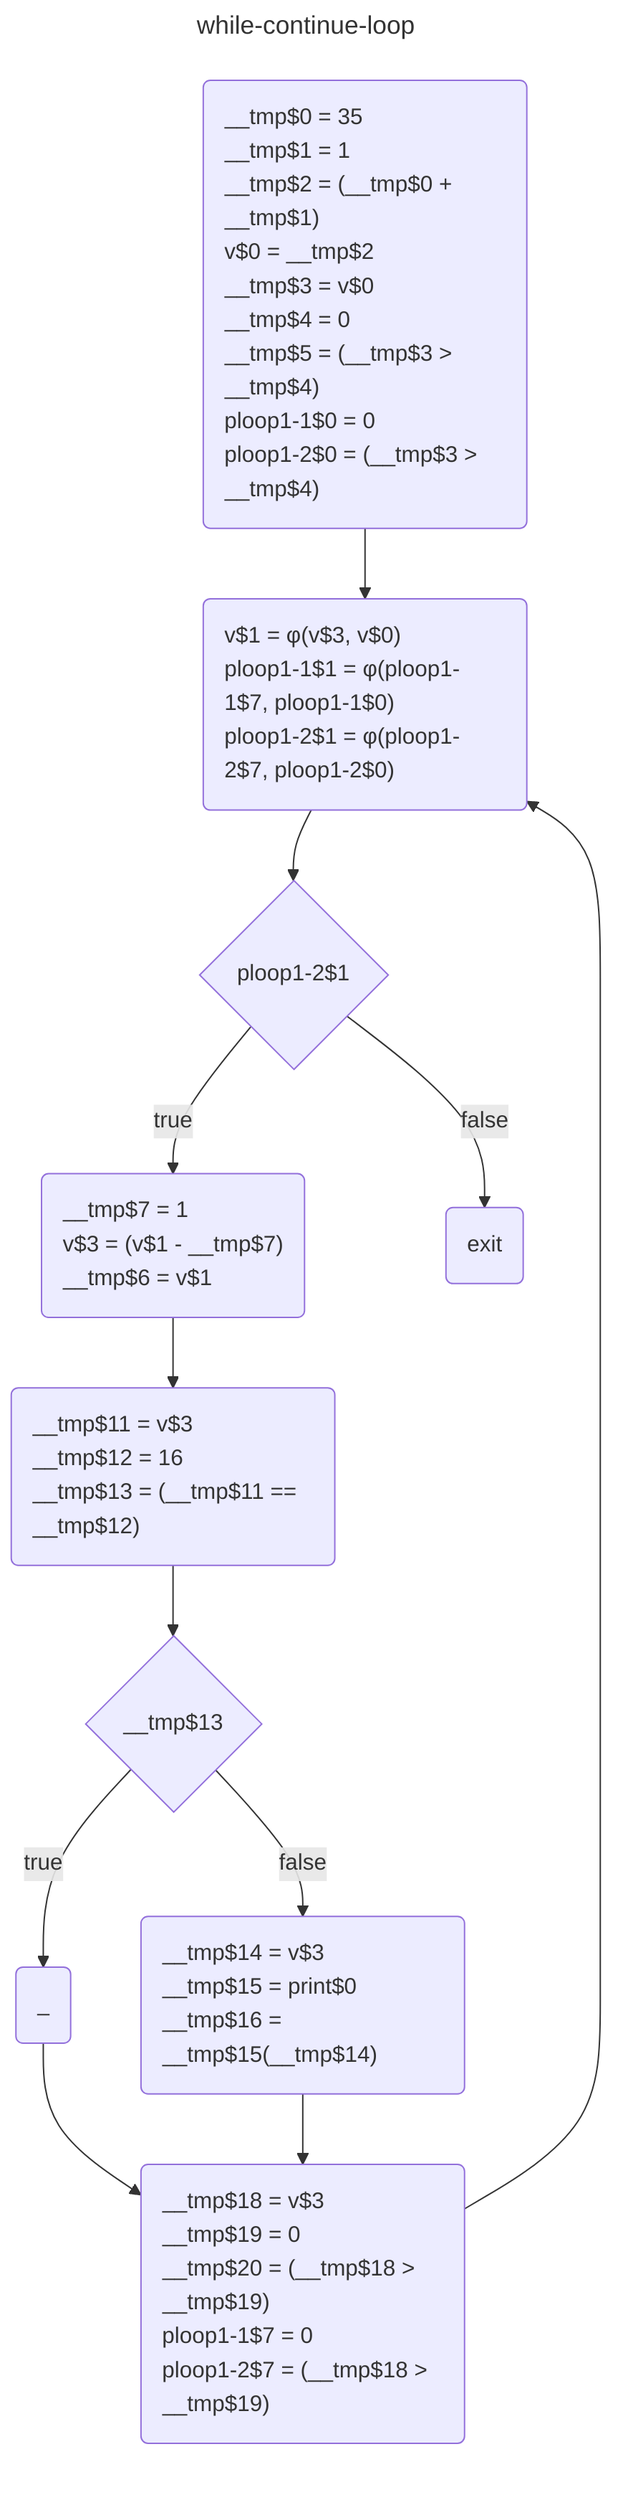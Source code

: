 ---
title: while-continue-loop
---
flowchart TD
	while_start$21("v$1 = φ(v$3, v$0)<br>ploop1-1$1 = φ(ploop1-1$7, ploop1-1$0)<br>ploop1-2$1 = φ(ploop1-2$7, ploop1-2$0)"):::defstyle
	while_body$23("__tmp$7 = 1<br>v$3 = (v$1 - __tmp$7)<br>__tmp$6 = v$1"):::defstyle
	entry$20("__tmp$0 = 35<br>__tmp$1 = 1<br>__tmp$2 = (__tmp$0 + __tmp$1)<br>v$0 = __tmp$2<br>__tmp$3 = v$0<br>__tmp$4 = 0<br>__tmp$5 = (__tmp$3 > __tmp$4)<br>ploop1-1$0 = 0<br>ploop1-2$0 = (__tmp$3 > __tmp$4)"):::defstyle
	cond$22{"ploop1-2$1"}:::defstyle
	null$27("__tmp$18 = v$3<br>__tmp$19 = 0<br>__tmp$20 = (__tmp$18 > __tmp$19)<br>ploop1-1$7 = 0<br>ploop1-2$7 = (__tmp$18 > __tmp$19)"):::defstyle
	cond$25{"__tmp$13"}:::defstyle
	if_cond$24("__tmp$11 = v$3<br>__tmp$12 = 16<br>__tmp$13 = (__tmp$11 == __tmp$12)"):::defstyle
	if_merged$28("__tmp$14 = v$3<br>__tmp$15 = print$0<br>__tmp$16 = __tmp$15(__tmp$14)"):::defstyle
	while_exit$29("exit"):::defstyle
	if_true$26("_"):::defstyle
	cond$25 --> |"true"| if_true$26
	if_true$26 -->  null$27
	while_body$23 -->  if_cond$24
	entry$20 -->  while_start$21
	cond$25 --> |"false"| if_merged$28
	while_start$21 -->  cond$22
	null$27 -->  while_start$21
	if_merged$28 -->  null$27
	if_cond$24 -->  cond$25
	cond$22 --> |"false"| while_exit$29
	cond$22 --> |"true"| while_body$23
classDef defstyle text-align: left;
